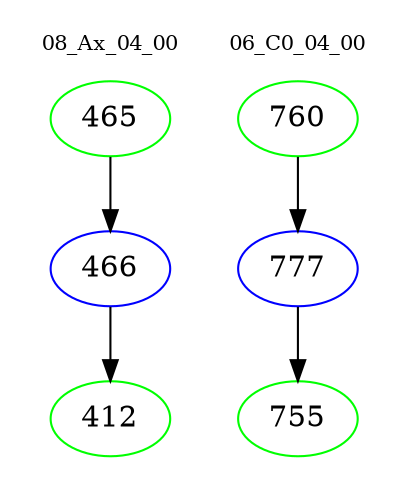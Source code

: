 digraph{
subgraph cluster_0 {
color = white
label = "08_Ax_04_00";
fontsize=10;
T0_465 [label="465", color="green"]
T0_465 -> T0_466 [color="black"]
T0_466 [label="466", color="blue"]
T0_466 -> T0_412 [color="black"]
T0_412 [label="412", color="green"]
}
subgraph cluster_1 {
color = white
label = "06_C0_04_00";
fontsize=10;
T1_760 [label="760", color="green"]
T1_760 -> T1_777 [color="black"]
T1_777 [label="777", color="blue"]
T1_777 -> T1_755 [color="black"]
T1_755 [label="755", color="green"]
}
}
